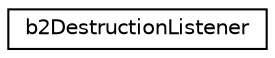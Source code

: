 digraph "Graphical Class Hierarchy"
{
 // LATEX_PDF_SIZE
  edge [fontname="Helvetica",fontsize="10",labelfontname="Helvetica",labelfontsize="10"];
  node [fontname="Helvetica",fontsize="10",shape=record];
  rankdir="LR";
  Node0 [label="b2DestructionListener",height=0.2,width=0.4,color="black", fillcolor="white", style="filled",URL="$classb2DestructionListener.html",tooltip=" "];
}
